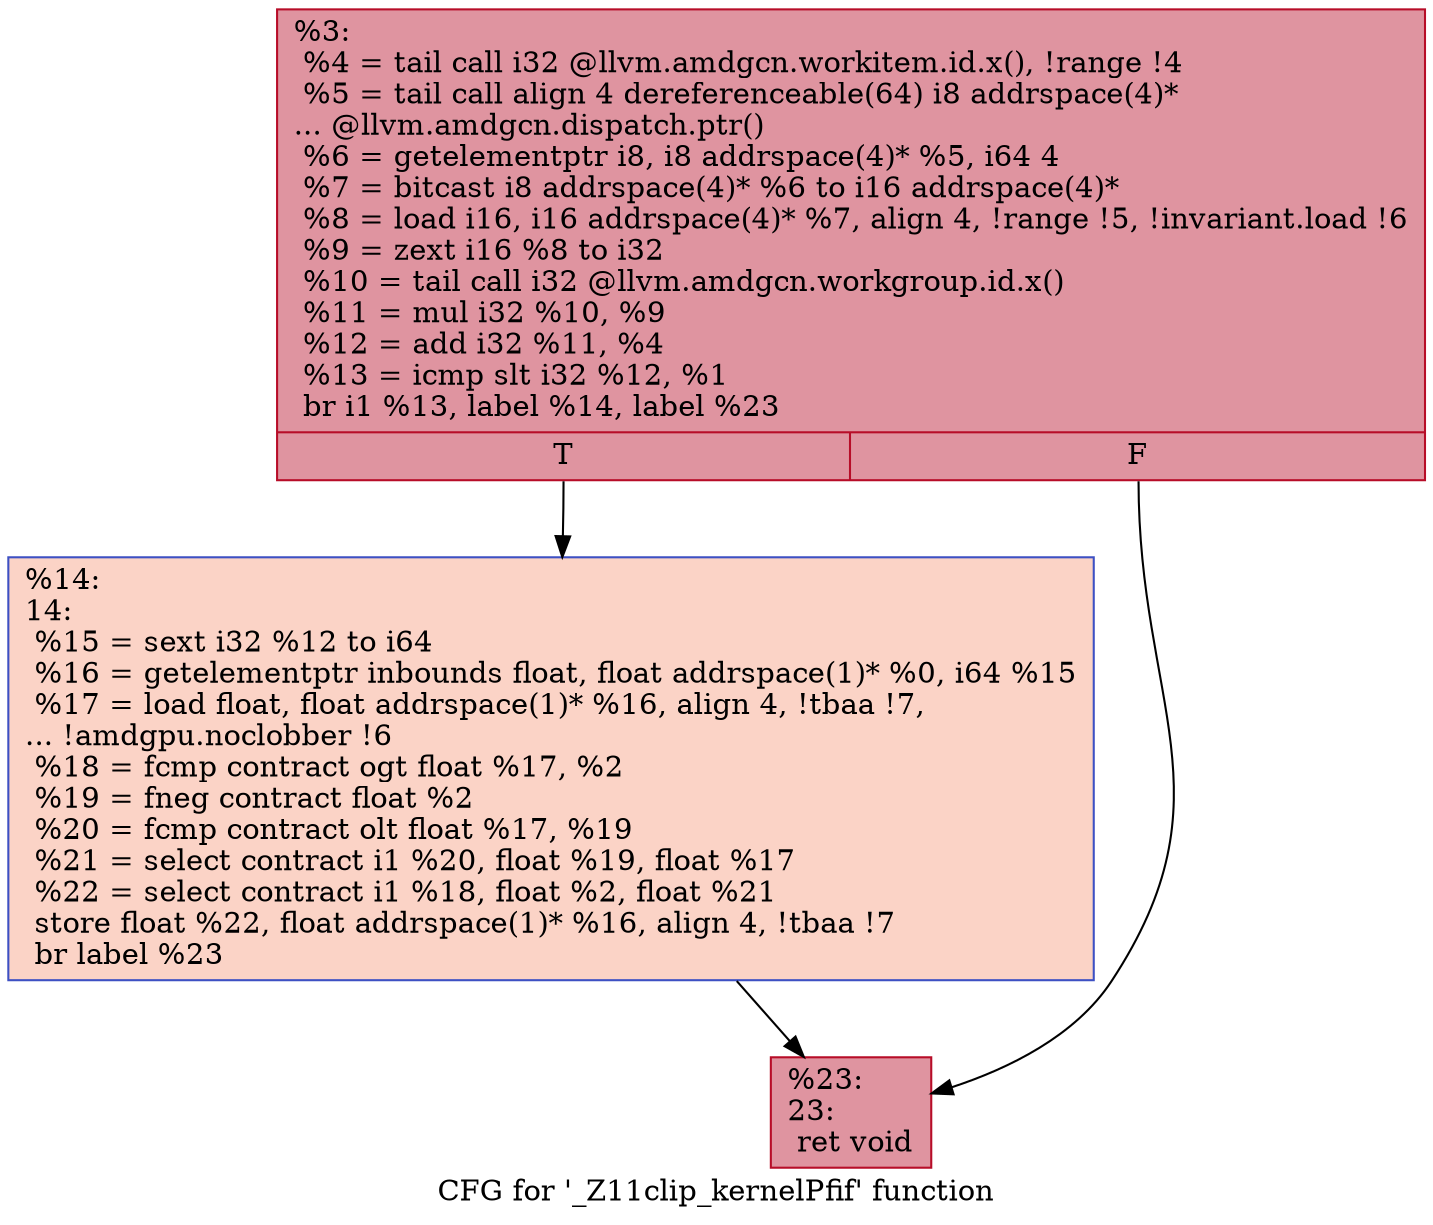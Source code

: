 digraph "CFG for '_Z11clip_kernelPfif' function" {
	label="CFG for '_Z11clip_kernelPfif' function";

	Node0x5c17030 [shape=record,color="#b70d28ff", style=filled, fillcolor="#b70d2870",label="{%3:\l  %4 = tail call i32 @llvm.amdgcn.workitem.id.x(), !range !4\l  %5 = tail call align 4 dereferenceable(64) i8 addrspace(4)*\l... @llvm.amdgcn.dispatch.ptr()\l  %6 = getelementptr i8, i8 addrspace(4)* %5, i64 4\l  %7 = bitcast i8 addrspace(4)* %6 to i16 addrspace(4)*\l  %8 = load i16, i16 addrspace(4)* %7, align 4, !range !5, !invariant.load !6\l  %9 = zext i16 %8 to i32\l  %10 = tail call i32 @llvm.amdgcn.workgroup.id.x()\l  %11 = mul i32 %10, %9\l  %12 = add i32 %11, %4\l  %13 = icmp slt i32 %12, %1\l  br i1 %13, label %14, label %23\l|{<s0>T|<s1>F}}"];
	Node0x5c17030:s0 -> Node0x5c18ed0;
	Node0x5c17030:s1 -> Node0x5c18f60;
	Node0x5c18ed0 [shape=record,color="#3d50c3ff", style=filled, fillcolor="#f59c7d70",label="{%14:\l14:                                               \l  %15 = sext i32 %12 to i64\l  %16 = getelementptr inbounds float, float addrspace(1)* %0, i64 %15\l  %17 = load float, float addrspace(1)* %16, align 4, !tbaa !7,\l... !amdgpu.noclobber !6\l  %18 = fcmp contract ogt float %17, %2\l  %19 = fneg contract float %2\l  %20 = fcmp contract olt float %17, %19\l  %21 = select contract i1 %20, float %19, float %17\l  %22 = select contract i1 %18, float %2, float %21\l  store float %22, float addrspace(1)* %16, align 4, !tbaa !7\l  br label %23\l}"];
	Node0x5c18ed0 -> Node0x5c18f60;
	Node0x5c18f60 [shape=record,color="#b70d28ff", style=filled, fillcolor="#b70d2870",label="{%23:\l23:                                               \l  ret void\l}"];
}
